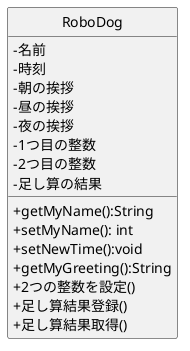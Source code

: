 @startuml Robodogクラス図
skinparam classAttributeIconSize 0
hide circle

class RoboDog {
 -名前
 -時刻
 -朝の挨拶
 -昼の挨拶
 -夜の挨拶
 -1つ目の整数
 -2つ目の整数
 -足し算の結果

 +getMyName():String
 +setMyName(): int
 +setNewTime():void
 +getMyGreeting():String
 +2つの整数を設定()
 +足し算結果登録()
 +足し算結果取得()
}

@enduml
